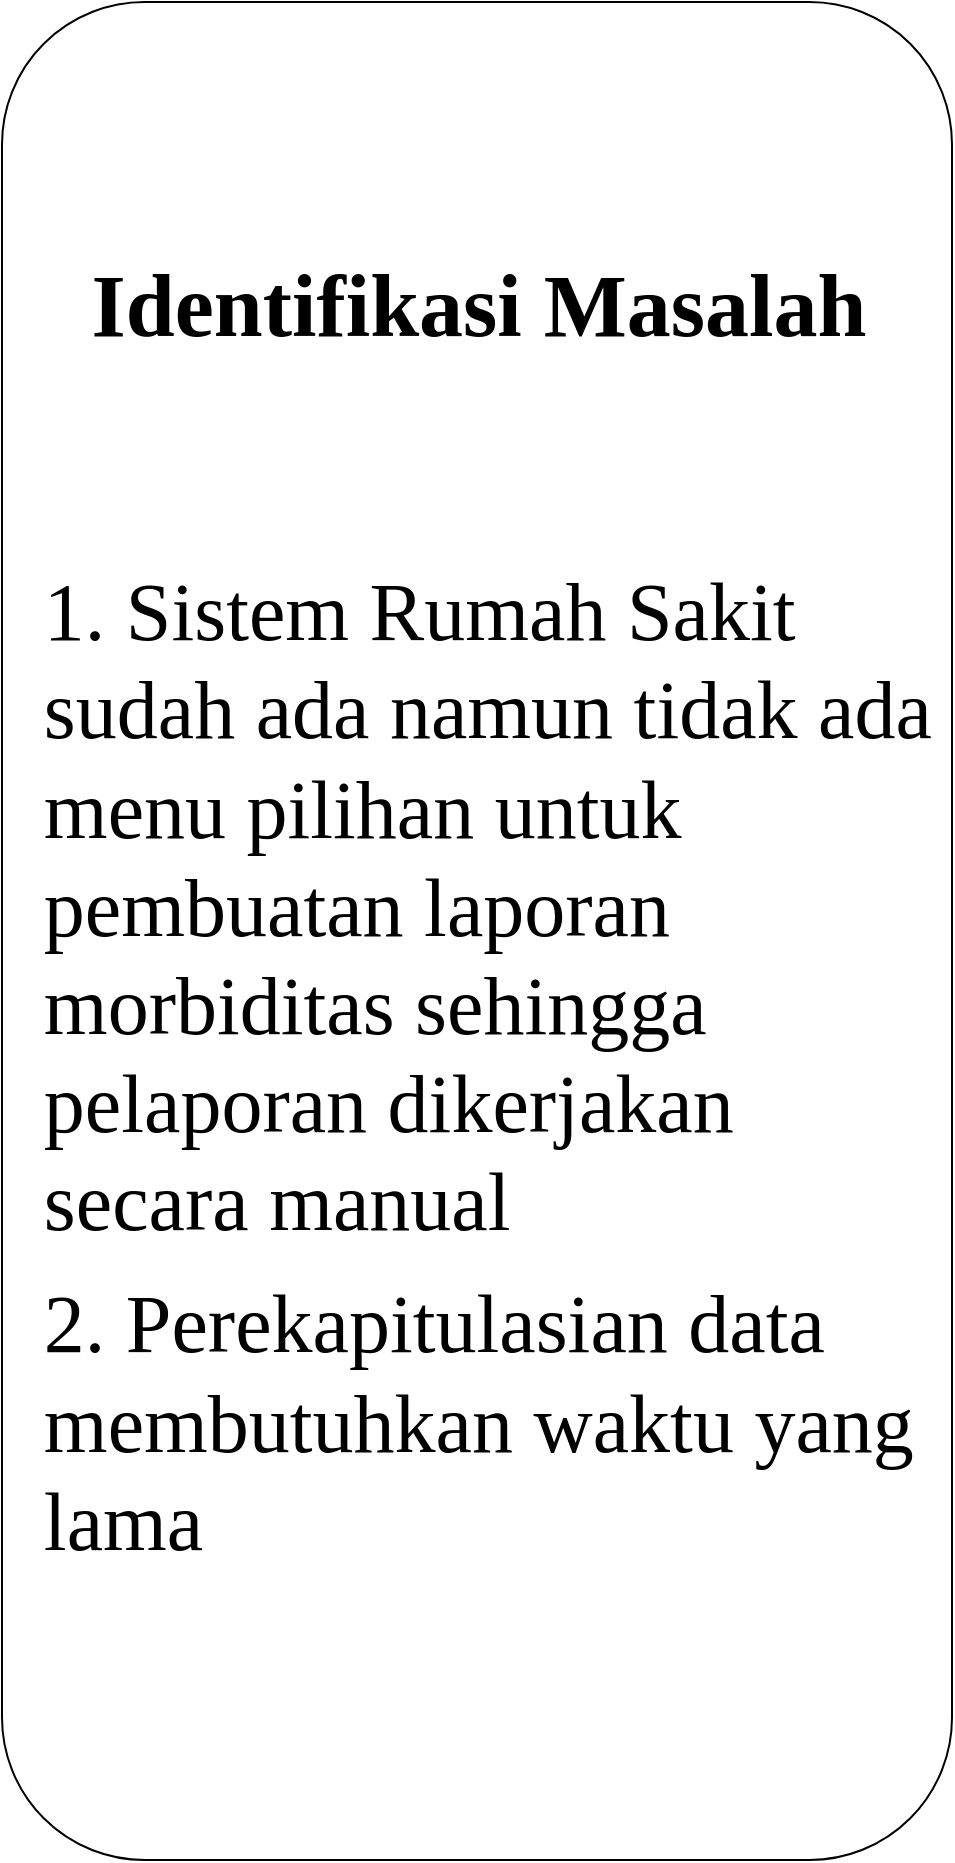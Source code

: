 <mxfile version="27.2.0">
  <diagram name="Halaman-1" id="BNS5ScrsEtrQ7KkqK9Wz">
    <mxGraphModel dx="16120" dy="8700" grid="0" gridSize="10" guides="1" tooltips="1" connect="1" arrows="1" fold="1" page="0" pageScale="1" pageWidth="827" pageHeight="1169" math="0" shadow="0">
      <root>
        <mxCell id="0" />
        <mxCell id="1" parent="0" />
        <mxCell id="EAtUw-Fj68rgTDZLPTxG-1" value="&lt;p style=&quot;margin-bottom: 0cm;&quot; class=&quot;MsoNormal&quot;&gt;&lt;/p&gt;&lt;div style=&quot;text-align: center;&quot;&gt;&lt;b style=&quot;background-color: transparent; color: light-dark(rgb(0, 0, 0), rgb(255, 255, 255));&quot;&gt;&lt;span style=&quot;line-height: 115%; font-family: &amp;quot;Times New Roman&amp;quot;, serif;&quot;&gt;&lt;font style=&quot;font-size: 44px;&quot;&gt;Identifikasi Masalah&lt;/font&gt;&lt;/span&gt;&lt;/b&gt;&lt;/div&gt;&lt;p&gt;&lt;/p&gt;&lt;font style=&quot;font-size: 41px;&quot;&gt;&lt;div style=&quot;text-align: center;&quot;&gt;&lt;br&gt;&lt;/div&gt;&lt;br&gt;&lt;/font&gt;&lt;p style=&quot;margin-top: 0cm; margin-right: 0cm; margin-left: 14.2pt;&quot; class=&quot;MsoListParagraphCxSpFirst&quot;&gt;&lt;font style=&quot;font-size: 41px;&quot;&gt;&lt;span style=&quot;line-height: 115%; font-family: &amp;quot;Times New Roman&amp;quot;, serif;&quot;&gt;1.&lt;span style=&quot;font-variant-numeric: normal; font-variant-east-asian: normal; font-variant-alternates: normal; font-size-adjust: none; font-kerning: auto; font-optical-sizing: auto; font-feature-settings: normal; font-variation-settings: normal; font-variant-position: normal; font-variant-emoji: normal; font-stretch: normal; line-height: normal; font-family: &amp;quot;Times New Roman&amp;quot;;&quot;&gt;&amp;nbsp;&lt;/span&gt;&lt;/span&gt;&lt;span style=&quot;line-height: 115%; font-family: &amp;quot;Times New Roman&amp;quot;, serif;&quot;&gt;Sistem Rumah Sakit sudah ada namun tidak ada menu pilihan untuk pembuatan laporan morbiditas sehingga pelaporan dikerjakan secara manual&lt;/span&gt;&lt;/font&gt;&lt;/p&gt;&lt;p style=&quot;margin-top: 0cm; margin-right: 0cm; margin-left: 14.2pt;&quot; class=&quot;MsoListParagraphCxSpMiddle&quot;&gt;&lt;font style=&quot;font-size: 41px;&quot;&gt;&lt;span style=&quot;line-height: 115%; font-family: &amp;quot;Times New Roman&amp;quot;, serif;&quot;&gt;2.&lt;span style=&quot;font-variant-numeric: normal; font-variant-east-asian: normal; font-variant-alternates: normal; font-size-adjust: none; font-kerning: auto; font-optical-sizing: auto; font-feature-settings: normal; font-variation-settings: normal; font-variant-position: normal; font-variant-emoji: normal; font-stretch: normal; line-height: normal; font-family: &amp;quot;Times New Roman&amp;quot;;&quot;&gt;&amp;nbsp;&lt;/span&gt;&lt;/span&gt;&lt;span style=&quot;line-height: 115%; font-family: &amp;quot;Times New Roman&amp;quot;, serif;&quot;&gt;Perekapitulasian data membutuhkan waktu yang lama&lt;/span&gt;&lt;/font&gt;&lt;/p&gt;" style="rounded=1;whiteSpace=wrap;html=1;align=left;" vertex="1" parent="1">
          <mxGeometry x="-91" y="24" width="475" height="929" as="geometry" />
        </mxCell>
      </root>
    </mxGraphModel>
  </diagram>
</mxfile>
